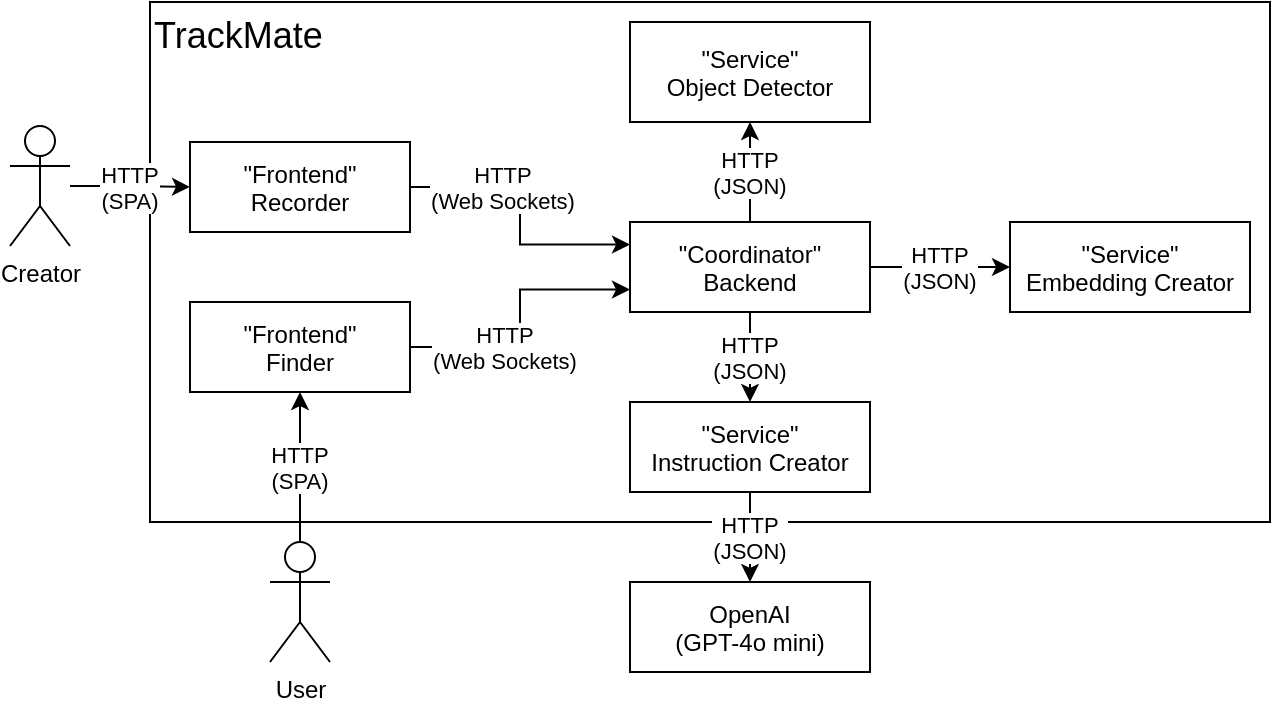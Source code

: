 <mxfile version="24.7.5" pages="2">
  <diagram id="Cqza6mO2Mo1P5i1oE0kj" name="Baustein">
    <mxGraphModel dx="1565" dy="486" grid="1" gridSize="10" guides="0" tooltips="1" connect="1" arrows="1" fold="1" page="1" pageScale="1" pageWidth="850" pageHeight="1100" math="0" shadow="0">
      <root>
        <mxCell id="0" />
        <mxCell id="1" parent="0" />
        <mxCell id="RTibFlnrJpwxqpMlr8ko-10" value="TrackMate" style="rounded=0;whiteSpace=wrap;align=left;verticalAlign=top;fontSize=18;" parent="1" vertex="1">
          <mxGeometry x="70" y="70" width="560" height="260" as="geometry" />
        </mxCell>
        <mxCell id="tuU29Inw2D7WNGMfxvO2-3" value="HTTP &#xa;(Web Sockets)" style="edgeStyle=orthogonalEdgeStyle;rounded=0;orthogonalLoop=1;jettySize=auto;entryX=0;entryY=0.75;entryDx=0;entryDy=0;" parent="1" source="tuU29Inw2D7WNGMfxvO2-1" target="tuU29Inw2D7WNGMfxvO2-2" edge="1">
          <mxGeometry x="-0.314" relative="1" as="geometry">
            <mxPoint as="offset" />
          </mxGeometry>
        </mxCell>
        <mxCell id="tuU29Inw2D7WNGMfxvO2-1" value="&quot;Frontend&quot;&#xa;Finder" style="rounded=0;" parent="1" vertex="1">
          <mxGeometry x="90" y="220" width="110" height="45" as="geometry" />
        </mxCell>
        <mxCell id="RTibFlnrJpwxqpMlr8ko-7" value="HTTP&#xa;(JSON)" style="edgeStyle=orthogonalEdgeStyle;rounded=0;orthogonalLoop=1;jettySize=auto;" parent="1" source="tuU29Inw2D7WNGMfxvO2-2" target="RTibFlnrJpwxqpMlr8ko-1" edge="1">
          <mxGeometry relative="1" as="geometry" />
        </mxCell>
        <mxCell id="W9NK5JYCXoAsot6LfylK-11" value="HTTP&#xa;(JSON)" style="edgeStyle=orthogonalEdgeStyle;rounded=0;orthogonalLoop=1;jettySize=auto;" edge="1" parent="1" source="tuU29Inw2D7WNGMfxvO2-2" target="W9NK5JYCXoAsot6LfylK-10">
          <mxGeometry relative="1" as="geometry" />
        </mxCell>
        <mxCell id="W9NK5JYCXoAsot6LfylK-12" value="HTTP&#xa;(JSON)" style="edgeStyle=orthogonalEdgeStyle;rounded=0;orthogonalLoop=1;jettySize=auto;" edge="1" parent="1" source="tuU29Inw2D7WNGMfxvO2-2" target="W9NK5JYCXoAsot6LfylK-9">
          <mxGeometry relative="1" as="geometry" />
        </mxCell>
        <mxCell id="tuU29Inw2D7WNGMfxvO2-2" value="&quot;Coordinator&quot;&#xa;Backend" style="rounded=0;" parent="1" vertex="1">
          <mxGeometry x="310" y="180" width="120" height="45" as="geometry" />
        </mxCell>
        <mxCell id="RTibFlnrJpwxqpMlr8ko-1" value="&quot;Service&quot;&#xa;Object Detector" style="rounded=0;" parent="1" vertex="1">
          <mxGeometry x="310" y="80" width="120" height="50" as="geometry" />
        </mxCell>
        <mxCell id="RTibFlnrJpwxqpMlr8ko-6" value="HTTP&#xa;(JSON)" style="edgeStyle=orthogonalEdgeStyle;rounded=0;orthogonalLoop=1;jettySize=auto;exitX=0.5;exitY=1;exitDx=0;exitDy=0;" parent="1" source="W9NK5JYCXoAsot6LfylK-10" edge="1" target="-cWhQqO5P-u1q4kJBL4G-1">
          <mxGeometry relative="1" as="geometry">
            <mxPoint x="395" y="280" as="sourcePoint" />
            <mxPoint x="455" y="330" as="targetPoint" />
          </mxGeometry>
        </mxCell>
        <mxCell id="-cWhQqO5P-u1q4kJBL4G-1" value="OpenAI&#xa;(GPT-4o mini)" style="rounded=0;" parent="1" vertex="1">
          <mxGeometry x="310" y="360" width="120" height="45" as="geometry" />
        </mxCell>
        <mxCell id="W9NK5JYCXoAsot6LfylK-2" value="HTTP&#xa;(SPA)" style="edgeStyle=orthogonalEdgeStyle;rounded=0;orthogonalLoop=1;jettySize=auto;" edge="1" parent="1" source="W9NK5JYCXoAsot6LfylK-1" target="tuU29Inw2D7WNGMfxvO2-1">
          <mxGeometry relative="1" as="geometry" />
        </mxCell>
        <mxCell id="W9NK5JYCXoAsot6LfylK-1" value="User" style="shape=umlActor;verticalLabelPosition=bottom;verticalAlign=top;html=1;outlineConnect=0;" vertex="1" parent="1">
          <mxGeometry x="130" y="340" width="30" height="60" as="geometry" />
        </mxCell>
        <mxCell id="W9NK5JYCXoAsot6LfylK-5" value="HTTP&#xa;(SPA)" style="edgeStyle=orthogonalEdgeStyle;rounded=0;orthogonalLoop=1;jettySize=auto;" edge="1" parent="1" source="W9NK5JYCXoAsot6LfylK-3" target="W9NK5JYCXoAsot6LfylK-4">
          <mxGeometry relative="1" as="geometry" />
        </mxCell>
        <mxCell id="W9NK5JYCXoAsot6LfylK-3" value="Creator" style="shape=umlActor;verticalLabelPosition=bottom;verticalAlign=top;html=1;outlineConnect=0;" vertex="1" parent="1">
          <mxGeometry y="132" width="30" height="60" as="geometry" />
        </mxCell>
        <mxCell id="W9NK5JYCXoAsot6LfylK-8" value="HTTP&#xa;(Web Sockets)" style="edgeStyle=orthogonalEdgeStyle;rounded=0;orthogonalLoop=1;jettySize=auto;entryX=0;entryY=0.25;entryDx=0;entryDy=0;" edge="1" parent="1" source="W9NK5JYCXoAsot6LfylK-4" target="tuU29Inw2D7WNGMfxvO2-2">
          <mxGeometry x="-0.333" relative="1" as="geometry">
            <mxPoint x="230" y="240" as="targetPoint" />
            <mxPoint as="offset" />
          </mxGeometry>
        </mxCell>
        <mxCell id="W9NK5JYCXoAsot6LfylK-4" value="&quot;Frontend&quot;&#xa;Recorder" style="rounded=0;" vertex="1" parent="1">
          <mxGeometry x="90" y="140" width="110" height="45" as="geometry" />
        </mxCell>
        <mxCell id="W9NK5JYCXoAsot6LfylK-9" value="&quot;Service&quot;&#xa;Embedding Creator" style="rounded=0;" vertex="1" parent="1">
          <mxGeometry x="500" y="180" width="120" height="45" as="geometry" />
        </mxCell>
        <mxCell id="W9NK5JYCXoAsot6LfylK-10" value="&quot;Service&quot;&#xa;Instruction Creator" style="rounded=0;" vertex="1" parent="1">
          <mxGeometry x="310" y="270" width="120" height="45" as="geometry" />
        </mxCell>
      </root>
    </mxGraphModel>
  </diagram>
  <diagram id="R1b79nPX2yO7Q978u314" name="Verteilungssicht">
    <mxGraphModel dx="864" dy="1687" grid="1" gridSize="10" guides="1" tooltips="1" connect="1" arrows="1" fold="1" page="1" pageScale="1" pageWidth="850" pageHeight="1100" math="0" shadow="0">
      <root>
        <mxCell id="ve9SR4LE6HnNgHV7tq88-0" />
        <mxCell id="ve9SR4LE6HnNgHV7tq88-1" parent="ve9SR4LE6HnNgHV7tq88-0" />
        <mxCell id="ve9SR4LE6HnNgHV7tq88-6" value="GitHub" style="rounded=0;align=left;verticalAlign=top;" parent="ve9SR4LE6HnNgHV7tq88-1" vertex="1">
          <mxGeometry x="594" y="-4.6" width="220" height="250" as="geometry" />
        </mxCell>
        <mxCell id="vsyF7FIyhOv4iitYQhwx-9" value="BärnHäckt-Org" style="rounded=0;align=left;verticalAlign=top;" vertex="1" parent="ve9SR4LE6HnNgHV7tq88-1">
          <mxGeometry x="640" y="15.79" width="154" height="134.21" as="geometry" />
        </mxCell>
        <mxCell id="vsyF7FIyhOv4iitYQhwx-0" value="Smartphone" style="rounded=0;align=left;verticalAlign=top;" vertex="1" parent="ve9SR4LE6HnNgHV7tq88-1">
          <mxGeometry x="37" y="-50" width="140" height="120" as="geometry" />
        </mxCell>
        <mxCell id="EGvlQT-T8iWcVB-wQNnj-3" value="External Services" style="rounded=0;align=left;verticalAlign=top;" parent="ve9SR4LE6HnNgHV7tq88-1" vertex="1">
          <mxGeometry x="47" y="207.4" width="140" height="80" as="geometry" />
        </mxCell>
        <mxCell id="ve9SR4LE6HnNgHV7tq88-4" value="Microsoft Azure" style="rounded=0;align=left;verticalAlign=top;" parent="ve9SR4LE6HnNgHV7tq88-1" vertex="1">
          <mxGeometry x="211" y="-80" width="379" height="470" as="geometry" />
        </mxCell>
        <mxCell id="ve9SR4LE6HnNgHV7tq88-9" value="" style="shape=cylinder;whiteSpace=wrap;boundedLbl=1;backgroundOutline=1;align=left;" parent="ve9SR4LE6HnNgHV7tq88-1" vertex="1">
          <mxGeometry x="685" y="40" width="60" height="80" as="geometry" />
        </mxCell>
        <mxCell id="ve9SR4LE6HnNgHV7tq88-10" value="" style="shape=cylinder;whiteSpace=wrap;boundedLbl=1;backgroundOutline=1;align=left;" parent="ve9SR4LE6HnNgHV7tq88-1" vertex="1">
          <mxGeometry x="695" y="50" width="60" height="80" as="geometry" />
        </mxCell>
        <mxCell id="ve9SR4LE6HnNgHV7tq88-11" value="" style="shape=cylinder;whiteSpace=wrap;boundedLbl=1;backgroundOutline=1;align=left;" parent="ve9SR4LE6HnNgHV7tq88-1" vertex="1">
          <mxGeometry x="705" y="60" width="60" height="80" as="geometry" />
        </mxCell>
        <mxCell id="ve9SR4LE6HnNgHV7tq88-15" value="Push Images" style="edgeStyle=orthogonalEdgeStyle;rounded=0;orthogonalLoop=1;jettySize=auto;entryX=1;entryY=0.5;entryDx=0;entryDy=0;exitX=0;exitY=0.75;exitDx=0;exitDy=0;" parent="ve9SR4LE6HnNgHV7tq88-1" source="ve9SR4LE6HnNgHV7tq88-13" target="ve9SR4LE6HnNgHV7tq88-19" edge="1">
          <mxGeometry x="-0.424" relative="1" as="geometry">
            <mxPoint x="661" y="190" as="targetPoint" />
            <Array as="points">
              <mxPoint x="610" y="190" />
              <mxPoint x="610" y="110" />
            </Array>
            <mxPoint as="offset" />
          </mxGeometry>
        </mxCell>
        <mxCell id="ve9SR4LE6HnNgHV7tq88-18" value="Repos" style="text;strokeColor=none;fillColor=none;align=center;verticalAlign=middle;whiteSpace=wrap;rounded=0;" parent="ve9SR4LE6HnNgHV7tq88-1" vertex="1">
          <mxGeometry x="725" y="90" width="40" height="20" as="geometry" />
        </mxCell>
        <mxCell id="ve9SR4LE6HnNgHV7tq88-19" value="Azure&#xa;Container &#xa;Registry" style="shape=cylinder;boundedLbl=1;backgroundOutline=1;align=center;" parent="ve9SR4LE6HnNgHV7tq88-1" vertex="1">
          <mxGeometry x="470" y="70" width="60" height="80" as="geometry" />
        </mxCell>
        <mxCell id="ve9SR4LE6HnNgHV7tq88-25" value="Pull &#xa;Images" style="edgeStyle=orthogonalEdgeStyle;rounded=0;orthogonalLoop=1;jettySize=auto;startArrow=classic;startFill=1;endArrow=none;endFill=0;entryX=0.5;entryY=0;entryDx=0;entryDy=0;" parent="ve9SR4LE6HnNgHV7tq88-1" source="ve9SR4LE6HnNgHV7tq88-19" target="ve9SR4LE6HnNgHV7tq88-21" edge="1">
          <mxGeometry relative="1" as="geometry">
            <mxPoint x="471" y="90" as="targetPoint" />
          </mxGeometry>
        </mxCell>
        <mxCell id="ve9SR4LE6HnNgHV7tq88-21" value="Azure App Services &#xa;(Single Container)&#xa;" style="align=left;verticalAlign=top;" parent="ve9SR4LE6HnNgHV7tq88-1" vertex="1">
          <mxGeometry x="231" y="150" width="150" height="230" as="geometry" />
        </mxCell>
        <mxCell id="ve9SR4LE6HnNgHV7tq88-22" value="HTTP&#xa;(Web Socket)" style="edgeStyle=orthogonalEdgeStyle;rounded=0;orthogonalLoop=1;jettySize=auto;entryX=0;entryY=0.5;entryDx=0;entryDy=0;exitX=1;exitY=0.75;exitDx=0;exitDy=0;" parent="ve9SR4LE6HnNgHV7tq88-1" source="vsyF7FIyhOv4iitYQhwx-0" target="ve9SR4LE6HnNgHV7tq88-33" edge="1">
          <mxGeometry x="-0.231" relative="1" as="geometry">
            <mxPoint x="150" y="140.0" as="sourcePoint" />
            <mxPoint x="220" y="100" as="targetPoint" />
            <Array as="points">
              <mxPoint x="200" y="40" />
              <mxPoint x="200" y="210" />
            </Array>
            <mxPoint as="offset" />
          </mxGeometry>
        </mxCell>
        <mxCell id="ve9SR4LE6HnNgHV7tq88-23" value="App Finder (PWA)" style="align=left;verticalAlign=top;" parent="ve9SR4LE6HnNgHV7tq88-1" vertex="1">
          <mxGeometry x="57" y="20" width="100" height="40" as="geometry" />
        </mxCell>
        <mxCell id="ve9SR4LE6HnNgHV7tq88-7" value="HTTP&#xa;(GET)" style="edgeStyle=orthogonalEdgeStyle;rounded=0;orthogonalLoop=1;jettySize=auto;exitX=1;exitY=0.5;exitDx=0;exitDy=0;" parent="ve9SR4LE6HnNgHV7tq88-1" source="vsyF7FIyhOv4iitYQhwx-0" target="ve9SR4LE6HnNgHV7tq88-20" edge="1">
          <mxGeometry relative="1" as="geometry">
            <mxPoint x="150" y="140.0" as="sourcePoint" />
          </mxGeometry>
        </mxCell>
        <mxCell id="ve9SR4LE6HnNgHV7tq88-26" value="HTTP&#xa;(Upload Files)" style="edgeStyle=orthogonalEdgeStyle;rounded=0;orthogonalLoop=1;jettySize=auto;exitX=0;exitY=0.25;exitDx=0;exitDy=0;entryX=1;entryY=0.75;entryDx=0;entryDy=0;" parent="ve9SR4LE6HnNgHV7tq88-1" source="ve9SR4LE6HnNgHV7tq88-13" target="ve9SR4LE6HnNgHV7tq88-20" edge="1">
          <mxGeometry x="0.401" relative="1" as="geometry">
            <mxPoint x="641" y="190" as="sourcePoint" />
            <mxPoint x="391" y="90" as="targetPoint" />
            <Array as="points">
              <mxPoint x="630" y="170" />
              <mxPoint x="630" y="40" />
            </Array>
            <mxPoint as="offset" />
          </mxGeometry>
        </mxCell>
        <mxCell id="EGvlQT-T8iWcVB-wQNnj-9" value="TCP (bolt)" style="edgeStyle=orthogonalEdgeStyle;rounded=0;orthogonalLoop=1;jettySize=auto;" parent="ve9SR4LE6HnNgHV7tq88-1" source="ve9SR4LE6HnNgHV7tq88-33" target="ve9SR4LE6HnNgHV7tq88-36" edge="1">
          <mxGeometry relative="1" as="geometry" />
        </mxCell>
        <mxCell id="ve9SR4LE6HnNgHV7tq88-33" value="Backend" style="align=left;verticalAlign=top;" parent="ve9SR4LE6HnNgHV7tq88-1" vertex="1">
          <mxGeometry x="249" y="190" width="115" height="40" as="geometry" />
        </mxCell>
        <mxCell id="ps98yUaIqCOWlhWfDeHu-5" value="Pull&lt;br style=&quot;padding: 0px; margin: 0px;&quot;&gt;Images" style="edgeStyle=orthogonalEdgeStyle;rounded=0;orthogonalLoop=1;jettySize=auto;html=1;entryX=0;entryY=0.5;entryDx=0;entryDy=0;exitX=0.5;exitY=1;exitDx=0;exitDy=0;" edge="1" parent="ve9SR4LE6HnNgHV7tq88-1" source="ve9SR4LE6HnNgHV7tq88-36" target="ps98yUaIqCOWlhWfDeHu-3">
          <mxGeometry relative="1" as="geometry">
            <mxPoint x="500" y="335.4" as="targetPoint" />
          </mxGeometry>
        </mxCell>
        <mxCell id="ve9SR4LE6HnNgHV7tq88-36" value="Azure Container App" style="align=left;verticalAlign=top;" parent="ve9SR4LE6HnNgHV7tq88-1" vertex="1">
          <mxGeometry x="431" y="164.61" width="150" height="90.79" as="geometry" />
        </mxCell>
        <mxCell id="-fB_g5majNYQMFWXUs0V-1" value="OpenAI&#xa;(GPT-4o mini)" style="rounded=0;" parent="ve9SR4LE6HnNgHV7tq88-1" vertex="1">
          <mxGeometry x="57" y="233.19" width="120" height="40" as="geometry" />
        </mxCell>
        <mxCell id="ve9SR4LE6HnNgHV7tq88-34" value="Embedding Creator" style="align=left;verticalAlign=top;" parent="ve9SR4LE6HnNgHV7tq88-1" vertex="1">
          <mxGeometry x="249" y="280.0" width="115" height="40" as="geometry" />
        </mxCell>
        <mxCell id="EGvlQT-T8iWcVB-wQNnj-6" value="HTTP&#xa;(REST)" style="endArrow=classic;entryX=1;entryY=0.5;entryDx=0;entryDy=0;edgeStyle=orthogonalEdgeStyle;rounded=0;exitX=0;exitY=0.5;exitDx=0;exitDy=0;" parent="ve9SR4LE6HnNgHV7tq88-1" source="tQM4B7NwUjD_WXrwwFGi-0" target="-fB_g5majNYQMFWXUs0V-1" edge="1">
          <mxGeometry width="50" height="50" relative="1" as="geometry">
            <mxPoint x="231.5" y="370.833" as="sourcePoint" />
            <mxPoint x="150" y="290.0" as="targetPoint" />
          </mxGeometry>
        </mxCell>
        <mxCell id="vsyF7FIyhOv4iitYQhwx-1" value="App Finder (PWA)" style="align=left;verticalAlign=top;" vertex="1" parent="ve9SR4LE6HnNgHV7tq88-1">
          <mxGeometry x="57" y="-25" width="100" height="40" as="geometry" />
        </mxCell>
        <mxCell id="vsyF7FIyhOv4iitYQhwx-7" value="" style="group" vertex="1" connectable="0" parent="ve9SR4LE6HnNgHV7tq88-1">
          <mxGeometry x="230" y="-50" width="150" height="120" as="geometry" />
        </mxCell>
        <mxCell id="ve9SR4LE6HnNgHV7tq88-20" value="Azure Static Web App" style="align=left;verticalAlign=top;" parent="vsyF7FIyhOv4iitYQhwx-7" vertex="1">
          <mxGeometry width="150" height="120" as="geometry" />
        </mxCell>
        <mxCell id="ve9SR4LE6HnNgHV7tq88-30" value="App Recoder (PWA)" style="align=left;verticalAlign=top;" parent="vsyF7FIyhOv4iitYQhwx-7" vertex="1">
          <mxGeometry x="17.5" y="25" width="115" height="40" as="geometry" />
        </mxCell>
        <mxCell id="vsyF7FIyhOv4iitYQhwx-5" value="App Finder (PWA)" style="align=left;verticalAlign=top;" vertex="1" parent="vsyF7FIyhOv4iitYQhwx-7">
          <mxGeometry x="17.5" y="70" width="115" height="40" as="geometry" />
        </mxCell>
        <mxCell id="vsyF7FIyhOv4iitYQhwx-10" value="" style="edgeStyle=orthogonalEdgeStyle;rounded=0;orthogonalLoop=1;jettySize=auto;startArrow=classic;startFill=1;endArrow=none;endFill=0;" edge="1" parent="ve9SR4LE6HnNgHV7tq88-1" target="vsyF7FIyhOv4iitYQhwx-9">
          <mxGeometry relative="1" as="geometry">
            <mxPoint x="765" y="115.4" as="targetPoint" />
            <mxPoint x="732" y="170" as="sourcePoint" />
          </mxGeometry>
        </mxCell>
        <mxCell id="tQM4B7NwUjD_WXrwwFGi-0" value="Instruction Creator" style="align=left;verticalAlign=top;" vertex="1" parent="ve9SR4LE6HnNgHV7tq88-1">
          <mxGeometry x="249" y="235.0" width="115" height="40" as="geometry" />
        </mxCell>
        <mxCell id="ps98yUaIqCOWlhWfDeHu-0" value="Object Detector" style="align=left;verticalAlign=top;" vertex="1" parent="ve9SR4LE6HnNgHV7tq88-1">
          <mxGeometry x="249" y="325.79" width="115" height="40" as="geometry" />
        </mxCell>
        <mxCell id="ps98yUaIqCOWlhWfDeHu-2" value="Neo4J Enterprise&#xa;Plugin: &#xa;   graph-data-science" style="align=left;verticalAlign=top;" vertex="1" parent="ve9SR4LE6HnNgHV7tq88-1">
          <mxGeometry x="448.5" y="195.4" width="115" height="50" as="geometry" />
        </mxCell>
        <mxCell id="ve9SR4LE6HnNgHV7tq88-13" value="" style="triangle;whiteSpace=wrap;align=left;" parent="ve9SR4LE6HnNgHV7tq88-1" vertex="1">
          <mxGeometry x="717" y="160.4" width="30" height="40" as="geometry" />
        </mxCell>
        <mxCell id="ve9SR4LE6HnNgHV7tq88-12" value="GitHub&#xa;Actions" style="text;strokeColor=none;fillColor=none;align=center;verticalAlign=middle;rounded=0;" parent="ve9SR4LE6HnNgHV7tq88-1" vertex="1">
          <mxGeometry x="712" y="205.4" width="40" height="20" as="geometry" />
        </mxCell>
        <mxCell id="ps98yUaIqCOWlhWfDeHu-3" value="Docker.io&#xa;Container &#xa;Registry" style="shape=cylinder;boundedLbl=1;backgroundOutline=1;align=center;" vertex="1" parent="ve9SR4LE6HnNgHV7tq88-1">
          <mxGeometry x="620" y="280" width="60" height="80" as="geometry" />
        </mxCell>
      </root>
    </mxGraphModel>
  </diagram>
</mxfile>
